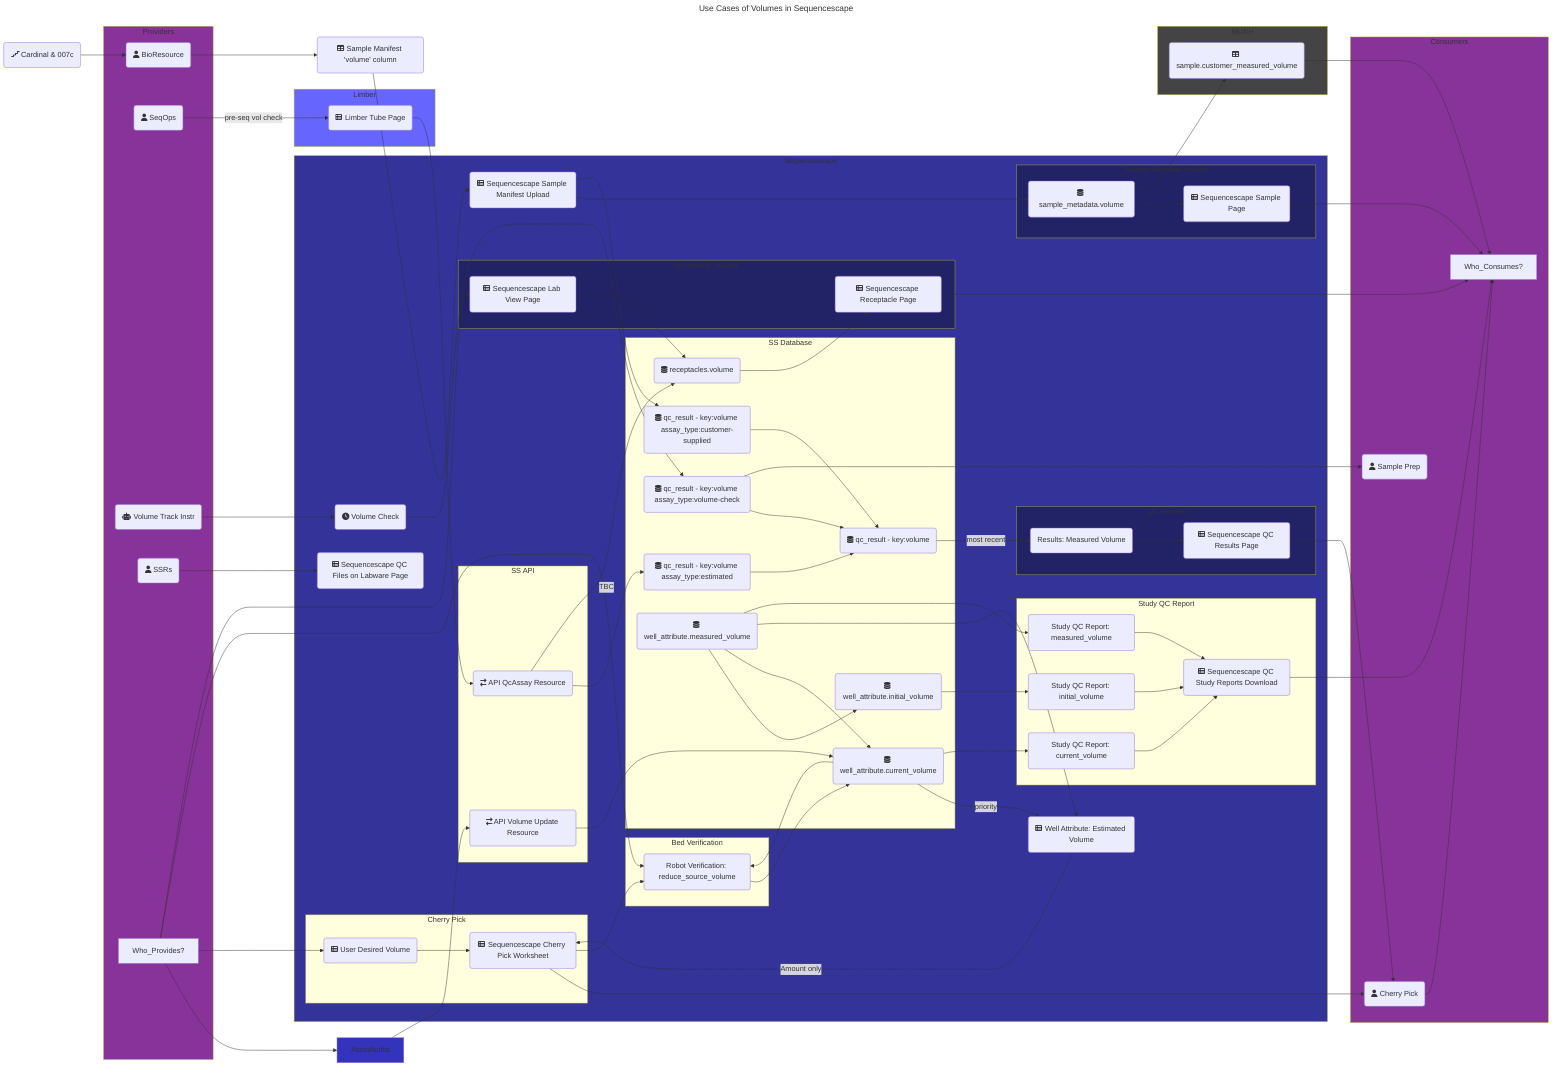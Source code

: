 ---
title: Use Cases of Volumes in Sequencescape
---
flowchart LR
    %% Nodes
        PL_Car07c(fa:fa-stairs Cardinal & 007c)
        %% Users
        User_BioRes(fa:fa-user BioResource)
        User_SeqOps(fa:fa-user SeqOps)
        User_SamplePrep(fa:fa-user Sample Prep)
        User_VolTrackInstr(fa:fa-robot Volume Track Instr)
        User_CherryPick(fa:fa-user Cherry Pick)
        User_SSR(fa:fa-user SSRs)
        %% Interface
        Pg_LB_Tube(fa:fa-table-list Limber Tube Page)
        Pg_SS_CherryPickWorksheet(fa:fa-table-list Sequencescape Cherry Pick Worksheet)
        Pg_SS_LabView(fa:fa-table-list Sequencescape Lab View Page)
        Pg_SS_QcFileLabware(fa:fa-table-list Sequencescape QC Files on Labware Page)
        Pg_SS_QcResults(fa:fa-table-list Sequencescape QC Results Page)
        Pg_SS_QcStudyReports(fa:fa-table-list Sequencescape QC Study Reports Download)
        Pg_SS_Receptacle(fa:fa-table-list Sequencescape Receptacle Page)
        Pg_SS_Sample(fa:fa-table-list Sequencescape Sample Page)
        Pg_SS_SampleManifestUpload(fa:fa-table-list Sequencescape Sample Manifest Upload)
        %% Components
        CP_SS_DesiredVolume(fa:fa-table-list User Desired Volume)
        CP_SS_CronVolumeCheck(fa:fa-clock Volume Check)
        CP_SS_RobotVerfication(Robot Verification: reduce_source_volume)
        CP_SS_WellAttrEstVol(fa:fa-table-list Well Attribute: Estimated Volume)
        CP_SS_QcResults_MeasVol(Results: Measured Volume)
        CP_SS_StudyReports_MeasVol(Study QC Report: measured_volume)
        CP_SS_StudyReports_CurrentVol(Study QC Report: current_volume)
        CP_SS_StudyReports_InitialVol(Study QC Report: initial_volume)
        %% API
        API_SS_QcAssayResource(fa:fa-arrow-right-arrow-left API QcAssay Resource)
        API_SS_VolumeUpdateResource(fa:fa-arrow-right-arrow-left API Volume Update Resource)
        %% Data
        Mn_SampleVolCol(fa:fa-table Sample Manifest 'volume' column)
        DB_SS_ReceptaclesVol(fa:fa-database receptacles.volume)
        DB_SS_SampleMetDatVol(fa:fa-database sample_metadata.volume)
        DB_SS_QcResultVol(fa:fa-database qc_result - key:volume)
        DB_SS_QcResultVolEst(fa:fa-database qc_result - key:volume assay_type:estimated)
        DB_SS_QcResultVolChk(fa:fa-database qc_result - key:volume assay_type:volume-check)
        DB_SS_QcResultVolCusSup(fa:fa-database qc_result - key:volume assay_type:customer-supplied)
        DB_SS_WellAttrIniVol(fa:fa-database well_attribute.initial_volume)
        DB_SS_WellAttrCurrVol(fa:fa-database well_attribute.current_volume)
        DB_SS_WellAttrMeasVol(fa:fa-database well_attribute.measured_volume)
        DB_MLWH_SampleCustMeasVol(fa:fa-table sample.customer_measured_volume)

    %% Groupings of nodes
        subgraph Providers
            User_BioRes
            User_VolTrackInstr
            User_SeqOps
            User_SSR
            Who_Provides?
        end
        subgraph Limber
            Pg_LB_Tube
        end
        subgraph Sequencescape
            CP_SS_CronVolumeCheck
            CP_SS_WellAttrEstVol
            Pg_SS_QcFileLabware
            Pg_SS_SampleManifestUpload

            subgraph Graph_SS_SMV["Sample Metadata Volume"]
                DB_SS_SampleMetDatVol
                Pg_SS_Sample
            end
            subgraph Graph_SS_RV["Receptacle Volume"]
                Pg_SS_LabView
                Pg_SS_Receptacle
            end
            subgraph Graph_SS_QC["QC Results"]
                CP_SS_QcResults_MeasVol
                Pg_SS_QcResults
            end
            subgraph Graph_SS_SR["Study QC Report"]
                CP_SS_StudyReports_MeasVol
                CP_SS_StudyReports_CurrentVol
                CP_SS_StudyReports_InitialVol
                Pg_SS_QcStudyReports
            end
            subgraph Graph_SS_CP["Cherry Pick"]
                CP_SS_DesiredVolume
                Pg_SS_CherryPickWorksheet
            end
            subgraph Graph_SS_BedVeri["Bed Verification"]
                CP_SS_RobotVerfication
            end
            subgraph Graph_SS_DB["SS Database"]
                DB_SS_QcResultVol
                DB_SS_QcResultVolChk --> DB_SS_QcResultVol
                DB_SS_QcResultVolEst --> DB_SS_QcResultVol
                DB_SS_QcResultVolCusSup --> DB_SS_QcResultVol
                DB_SS_WellAttrMeasVol
                DB_SS_WellAttrMeasVol --> DB_SS_WellAttrIniVol
                DB_SS_WellAttrMeasVol --> DB_SS_WellAttrCurrVol
                DB_SS_ReceptaclesVol
            end
            subgraph Graph_SS_API["SS API"]
                API_SS_QcAssayResource
                API_SS_VolumeUpdateResource
            end
        end
        subgraph MLWH
            DB_MLWH_SampleCustMeasVol
        end
        subgraph Consumers
            User_SamplePrep
            User_CherryPick
            Who_Consumes?
        end


    %% Edge connections between nodes
        PL_Car07c --> User_BioRes --> Mn_SampleVolCol --> Pg_SS_SampleManifestUpload --> DB_SS_SampleMetDatVol & DB_SS_QcResultVolCusSup

        User_VolTrackInstr --> CP_SS_CronVolumeCheck --> DB_SS_QcResultVolChk --> User_SamplePrep
        User_SeqOps -- pre-seq vol check --> Pg_LB_Tube

        Pg_LB_Tube --> API_SS_QcAssayResource
        API_SS_QcAssayResource --> DB_SS_QcResultVolEst
        API_SS_QcAssayResource -- TBC --> DB_SS_ReceptaclesVol

        Who_Provides? --> AssetAudits --> API_SS_VolumeUpdateResource --> DB_SS_WellAttrCurrVol

        DB_SS_QcResultVol -- most recent --> CP_SS_QcResults_MeasVol --> Pg_SS_QcResults  --> User_CherryPick
        DB_SS_WellAttrCurrVol -- priority --> CP_SS_WellAttrEstVol
        DB_SS_WellAttrMeasVol --> CP_SS_WellAttrEstVol

        DB_SS_WellAttrMeasVol --> CP_SS_StudyReports_MeasVol --> Pg_SS_QcStudyReports
        DB_SS_WellAttrCurrVol --> CP_SS_StudyReports_CurrentVol --> Pg_SS_QcStudyReports
        DB_SS_WellAttrIniVol --> CP_SS_StudyReports_InitialVol --> Pg_SS_QcStudyReports
        Pg_SS_QcStudyReports --> Who_Consumes?

        %% Cherry Pick
        Who_Provides? --> CP_SS_DesiredVolume --> Pg_SS_CherryPickWorksheet --> User_CherryPick --> Who_Consumes?
        CP_SS_WellAttrEstVol -- Amount only --> Pg_SS_CherryPickWorksheet

        Pg_SS_CherryPickWorksheet --> CP_SS_RobotVerfication
        %% Bed Verification
        DB_SS_WellAttrCurrVol --> CP_SS_RobotVerfication --> DB_SS_WellAttrCurrVol
        Who_Provides? --> CP_SS_RobotVerfication

        DB_SS_SampleMetDatVol --> Pg_SS_Sample --> Who_Consumes?
        Who_Provides? --> Pg_SS_LabView --> DB_SS_ReceptaclesVol --> Pg_SS_Receptacle --> Who_Consumes?

        DB_SS_SampleMetDatVol --> DB_MLWH_SampleCustMeasVol --> Who_Consumes?

        User_SSR --> Pg_SS_QcFileLabware

    %% Subgraph styling
        classDef Users fill:#839;
        classDef Limber fill:#66f;
        classDef AssetAudits fill:#33b;
        classDef Sequencescape fill:#339;
        classDef SequencescapeSub fill:#226;
        classDef MLWH fill:#444;

        class Providers,Consumers Users;
        class Limber Limber;
        class AssetAudits AssetAudits;
        class Sequencescape Sequencescape;
        class Graph_SS_SMV,Graph_SS_RV,Graph_SS_QC SequencescapeSub;
        class MLWH MLWH;